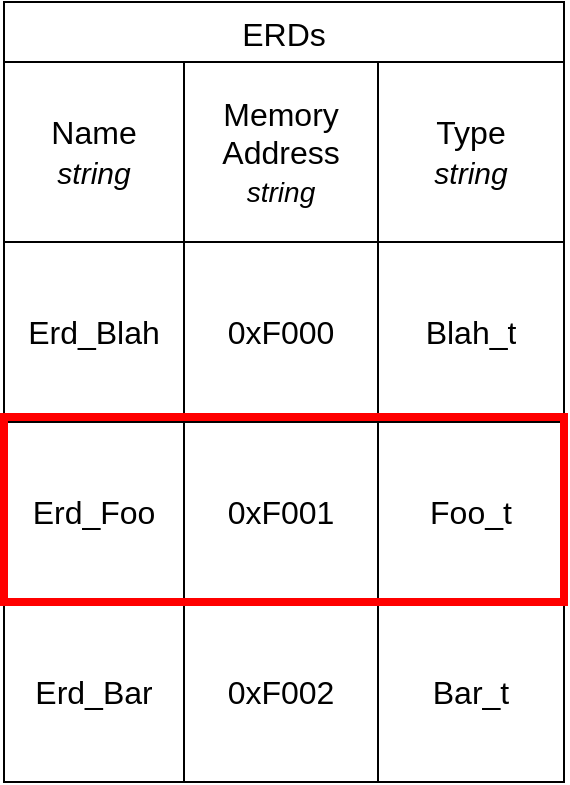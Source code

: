 <mxfile>
    <diagram id="WVsFx2V3mO6qtowgk0Ot" name="Page-1">
        <mxGraphModel dx="345" dy="1094" grid="1" gridSize="10" guides="1" tooltips="1" connect="1" arrows="1" fold="1" page="1" pageScale="1" pageWidth="850" pageHeight="1100" math="0" shadow="0">
            <root>
                <mxCell id="0"/>
                <mxCell id="1" parent="0"/>
                <mxCell id="2" value="" style="rounded=0;whiteSpace=wrap;html=1;" vertex="1" parent="1">
                    <mxGeometry x="60" y="70" width="280" height="390" as="geometry"/>
                </mxCell>
                <mxCell id="3" value="ERDs" style="shape=table;startSize=30;container=1;collapsible=0;childLayout=tableLayout;fontSize=16;strokeColor=#000000;fontColor=#000000;" vertex="1" parent="1">
                    <mxGeometry x="60" y="70" width="280" height="390" as="geometry"/>
                </mxCell>
                <mxCell id="4" value="" style="shape=tableRow;horizontal=0;startSize=0;swimlaneHead=0;swimlaneBody=0;strokeColor=#000000;top=0;left=0;bottom=0;right=0;collapsible=0;dropTarget=0;fillColor=none;points=[[0,0.5],[1,0.5]];portConstraint=eastwest;fontSize=16;fontColor=#000000;" vertex="1" parent="3">
                    <mxGeometry y="30" width="280" height="90" as="geometry"/>
                </mxCell>
                <mxCell id="5" value="Name&lt;div&gt;&lt;i&gt;&lt;font style=&quot;font-size: 15px;&quot;&gt;string&lt;/font&gt;&lt;/i&gt;&lt;/div&gt;" style="shape=partialRectangle;html=1;whiteSpace=wrap;connectable=0;strokeColor=#000000;overflow=hidden;fillColor=none;top=0;left=0;bottom=0;right=0;pointerEvents=1;fontSize=16;fontColor=#000000;" vertex="1" parent="4">
                    <mxGeometry width="90" height="90" as="geometry">
                        <mxRectangle width="90" height="90" as="alternateBounds"/>
                    </mxGeometry>
                </mxCell>
                <mxCell id="6" value="&lt;font style=&quot;&quot;&gt;Memory Address&lt;/font&gt;&lt;div&gt;&lt;span style=&quot;font-size: 14px;&quot;&gt;&lt;i&gt;string&lt;/i&gt;&lt;/span&gt;&lt;/div&gt;" style="shape=partialRectangle;html=1;whiteSpace=wrap;connectable=0;strokeColor=#000000;overflow=hidden;fillColor=none;top=0;left=0;bottom=0;right=0;pointerEvents=1;fontSize=16;fontColor=#000000;" vertex="1" parent="4">
                    <mxGeometry x="90" width="97" height="90" as="geometry">
                        <mxRectangle width="97" height="90" as="alternateBounds"/>
                    </mxGeometry>
                </mxCell>
                <mxCell id="7" value="Type&lt;div&gt;&lt;i&gt;&lt;font style=&quot;font-size: 15px;&quot;&gt;string&lt;/font&gt;&lt;/i&gt;&lt;/div&gt;" style="shape=partialRectangle;html=1;whiteSpace=wrap;connectable=0;strokeColor=#000000;overflow=hidden;fillColor=none;top=0;left=0;bottom=0;right=0;pointerEvents=1;fontSize=16;fontColor=#000000;" vertex="1" parent="4">
                    <mxGeometry x="187" width="93" height="90" as="geometry">
                        <mxRectangle width="93" height="90" as="alternateBounds"/>
                    </mxGeometry>
                </mxCell>
                <mxCell id="8" style="shape=tableRow;horizontal=0;startSize=0;swimlaneHead=0;swimlaneBody=0;strokeColor=#000000;top=0;left=0;bottom=0;right=0;collapsible=0;dropTarget=0;fillColor=none;points=[[0,0.5],[1,0.5]];portConstraint=eastwest;fontSize=16;fontColor=#000000;" vertex="1" parent="3">
                    <mxGeometry y="120" width="280" height="90" as="geometry"/>
                </mxCell>
                <mxCell id="9" value="Erd_Blah" style="shape=partialRectangle;html=1;whiteSpace=wrap;connectable=0;strokeColor=#000000;overflow=hidden;fillColor=none;top=0;left=0;bottom=0;right=0;pointerEvents=1;fontSize=16;fontColor=#000000;" vertex="1" parent="8">
                    <mxGeometry width="90" height="90" as="geometry">
                        <mxRectangle width="90" height="90" as="alternateBounds"/>
                    </mxGeometry>
                </mxCell>
                <mxCell id="10" value="0xF000" style="shape=partialRectangle;html=1;whiteSpace=wrap;connectable=0;strokeColor=#000000;overflow=hidden;fillColor=none;top=0;left=0;bottom=0;right=0;pointerEvents=1;fontSize=16;fontColor=#000000;" vertex="1" parent="8">
                    <mxGeometry x="90" width="97" height="90" as="geometry">
                        <mxRectangle width="97" height="90" as="alternateBounds"/>
                    </mxGeometry>
                </mxCell>
                <mxCell id="11" value="Blah_t" style="shape=partialRectangle;html=1;whiteSpace=wrap;connectable=0;strokeColor=#000000;overflow=hidden;fillColor=none;top=0;left=0;bottom=0;right=0;pointerEvents=1;fontSize=16;fontColor=#000000;" vertex="1" parent="8">
                    <mxGeometry x="187" width="93" height="90" as="geometry">
                        <mxRectangle width="93" height="90" as="alternateBounds"/>
                    </mxGeometry>
                </mxCell>
                <mxCell id="12" style="shape=tableRow;horizontal=0;startSize=0;swimlaneHead=0;swimlaneBody=0;strokeColor=#000000;top=0;left=0;bottom=0;right=0;collapsible=0;dropTarget=0;fillColor=none;points=[[0,0.5],[1,0.5]];portConstraint=eastwest;fontSize=16;fontColor=#000000;" vertex="1" parent="3">
                    <mxGeometry y="210" width="280" height="90" as="geometry"/>
                </mxCell>
                <mxCell id="13" value="Erd_Foo" style="shape=partialRectangle;html=1;whiteSpace=wrap;connectable=0;strokeColor=#000000;overflow=hidden;fillColor=none;top=0;left=0;bottom=0;right=0;pointerEvents=1;fontSize=16;fontColor=#000000;" vertex="1" parent="12">
                    <mxGeometry width="90" height="90" as="geometry">
                        <mxRectangle width="90" height="90" as="alternateBounds"/>
                    </mxGeometry>
                </mxCell>
                <mxCell id="14" value="0xF001" style="shape=partialRectangle;html=1;whiteSpace=wrap;connectable=0;strokeColor=#000000;overflow=hidden;fillColor=none;top=0;left=0;bottom=0;right=0;pointerEvents=1;fontSize=16;fontColor=#000000;" vertex="1" parent="12">
                    <mxGeometry x="90" width="97" height="90" as="geometry">
                        <mxRectangle width="97" height="90" as="alternateBounds"/>
                    </mxGeometry>
                </mxCell>
                <mxCell id="15" value="Foo_t" style="shape=partialRectangle;html=1;whiteSpace=wrap;connectable=0;strokeColor=#000000;overflow=hidden;fillColor=none;top=0;left=0;bottom=0;right=0;pointerEvents=1;fontSize=16;fontColor=#000000;" vertex="1" parent="12">
                    <mxGeometry x="187" width="93" height="90" as="geometry">
                        <mxRectangle width="93" height="90" as="alternateBounds"/>
                    </mxGeometry>
                </mxCell>
                <mxCell id="16" style="shape=tableRow;horizontal=0;startSize=0;swimlaneHead=0;swimlaneBody=0;strokeColor=#000000;top=0;left=0;bottom=0;right=0;collapsible=0;dropTarget=0;fillColor=none;points=[[0,0.5],[1,0.5]];portConstraint=eastwest;fontSize=16;fontColor=#000000;" vertex="1" parent="3">
                    <mxGeometry y="300" width="280" height="90" as="geometry"/>
                </mxCell>
                <mxCell id="17" value="Erd_Bar" style="shape=partialRectangle;html=1;whiteSpace=wrap;connectable=0;strokeColor=#000000;overflow=hidden;fillColor=none;top=0;left=0;bottom=0;right=0;pointerEvents=1;fontSize=16;fontColor=#000000;" vertex="1" parent="16">
                    <mxGeometry width="90" height="90" as="geometry">
                        <mxRectangle width="90" height="90" as="alternateBounds"/>
                    </mxGeometry>
                </mxCell>
                <mxCell id="18" value="0xF002" style="shape=partialRectangle;html=1;whiteSpace=wrap;connectable=0;strokeColor=#000000;overflow=hidden;fillColor=none;top=0;left=0;bottom=0;right=0;pointerEvents=1;fontSize=16;fontColor=#000000;" vertex="1" parent="16">
                    <mxGeometry x="90" width="97" height="90" as="geometry">
                        <mxRectangle width="97" height="90" as="alternateBounds"/>
                    </mxGeometry>
                </mxCell>
                <mxCell id="19" value="Bar_t" style="shape=partialRectangle;html=1;whiteSpace=wrap;connectable=0;strokeColor=#000000;overflow=hidden;fillColor=none;top=0;left=0;bottom=0;right=0;pointerEvents=1;fontSize=16;fontColor=#000000;" vertex="1" parent="16">
                    <mxGeometry x="187" width="93" height="90" as="geometry">
                        <mxRectangle width="93" height="90" as="alternateBounds"/>
                    </mxGeometry>
                </mxCell>
                <mxCell id="20" value="" style="rounded=0;whiteSpace=wrap;html=1;rotation=-90;fillColor=none;strokeColor=#FF0000;strokeWidth=4;" vertex="1" parent="1">
                    <mxGeometry x="153.75" y="183.75" width="92.5" height="280" as="geometry"/>
                </mxCell>
            </root>
        </mxGraphModel>
    </diagram>
</mxfile>
